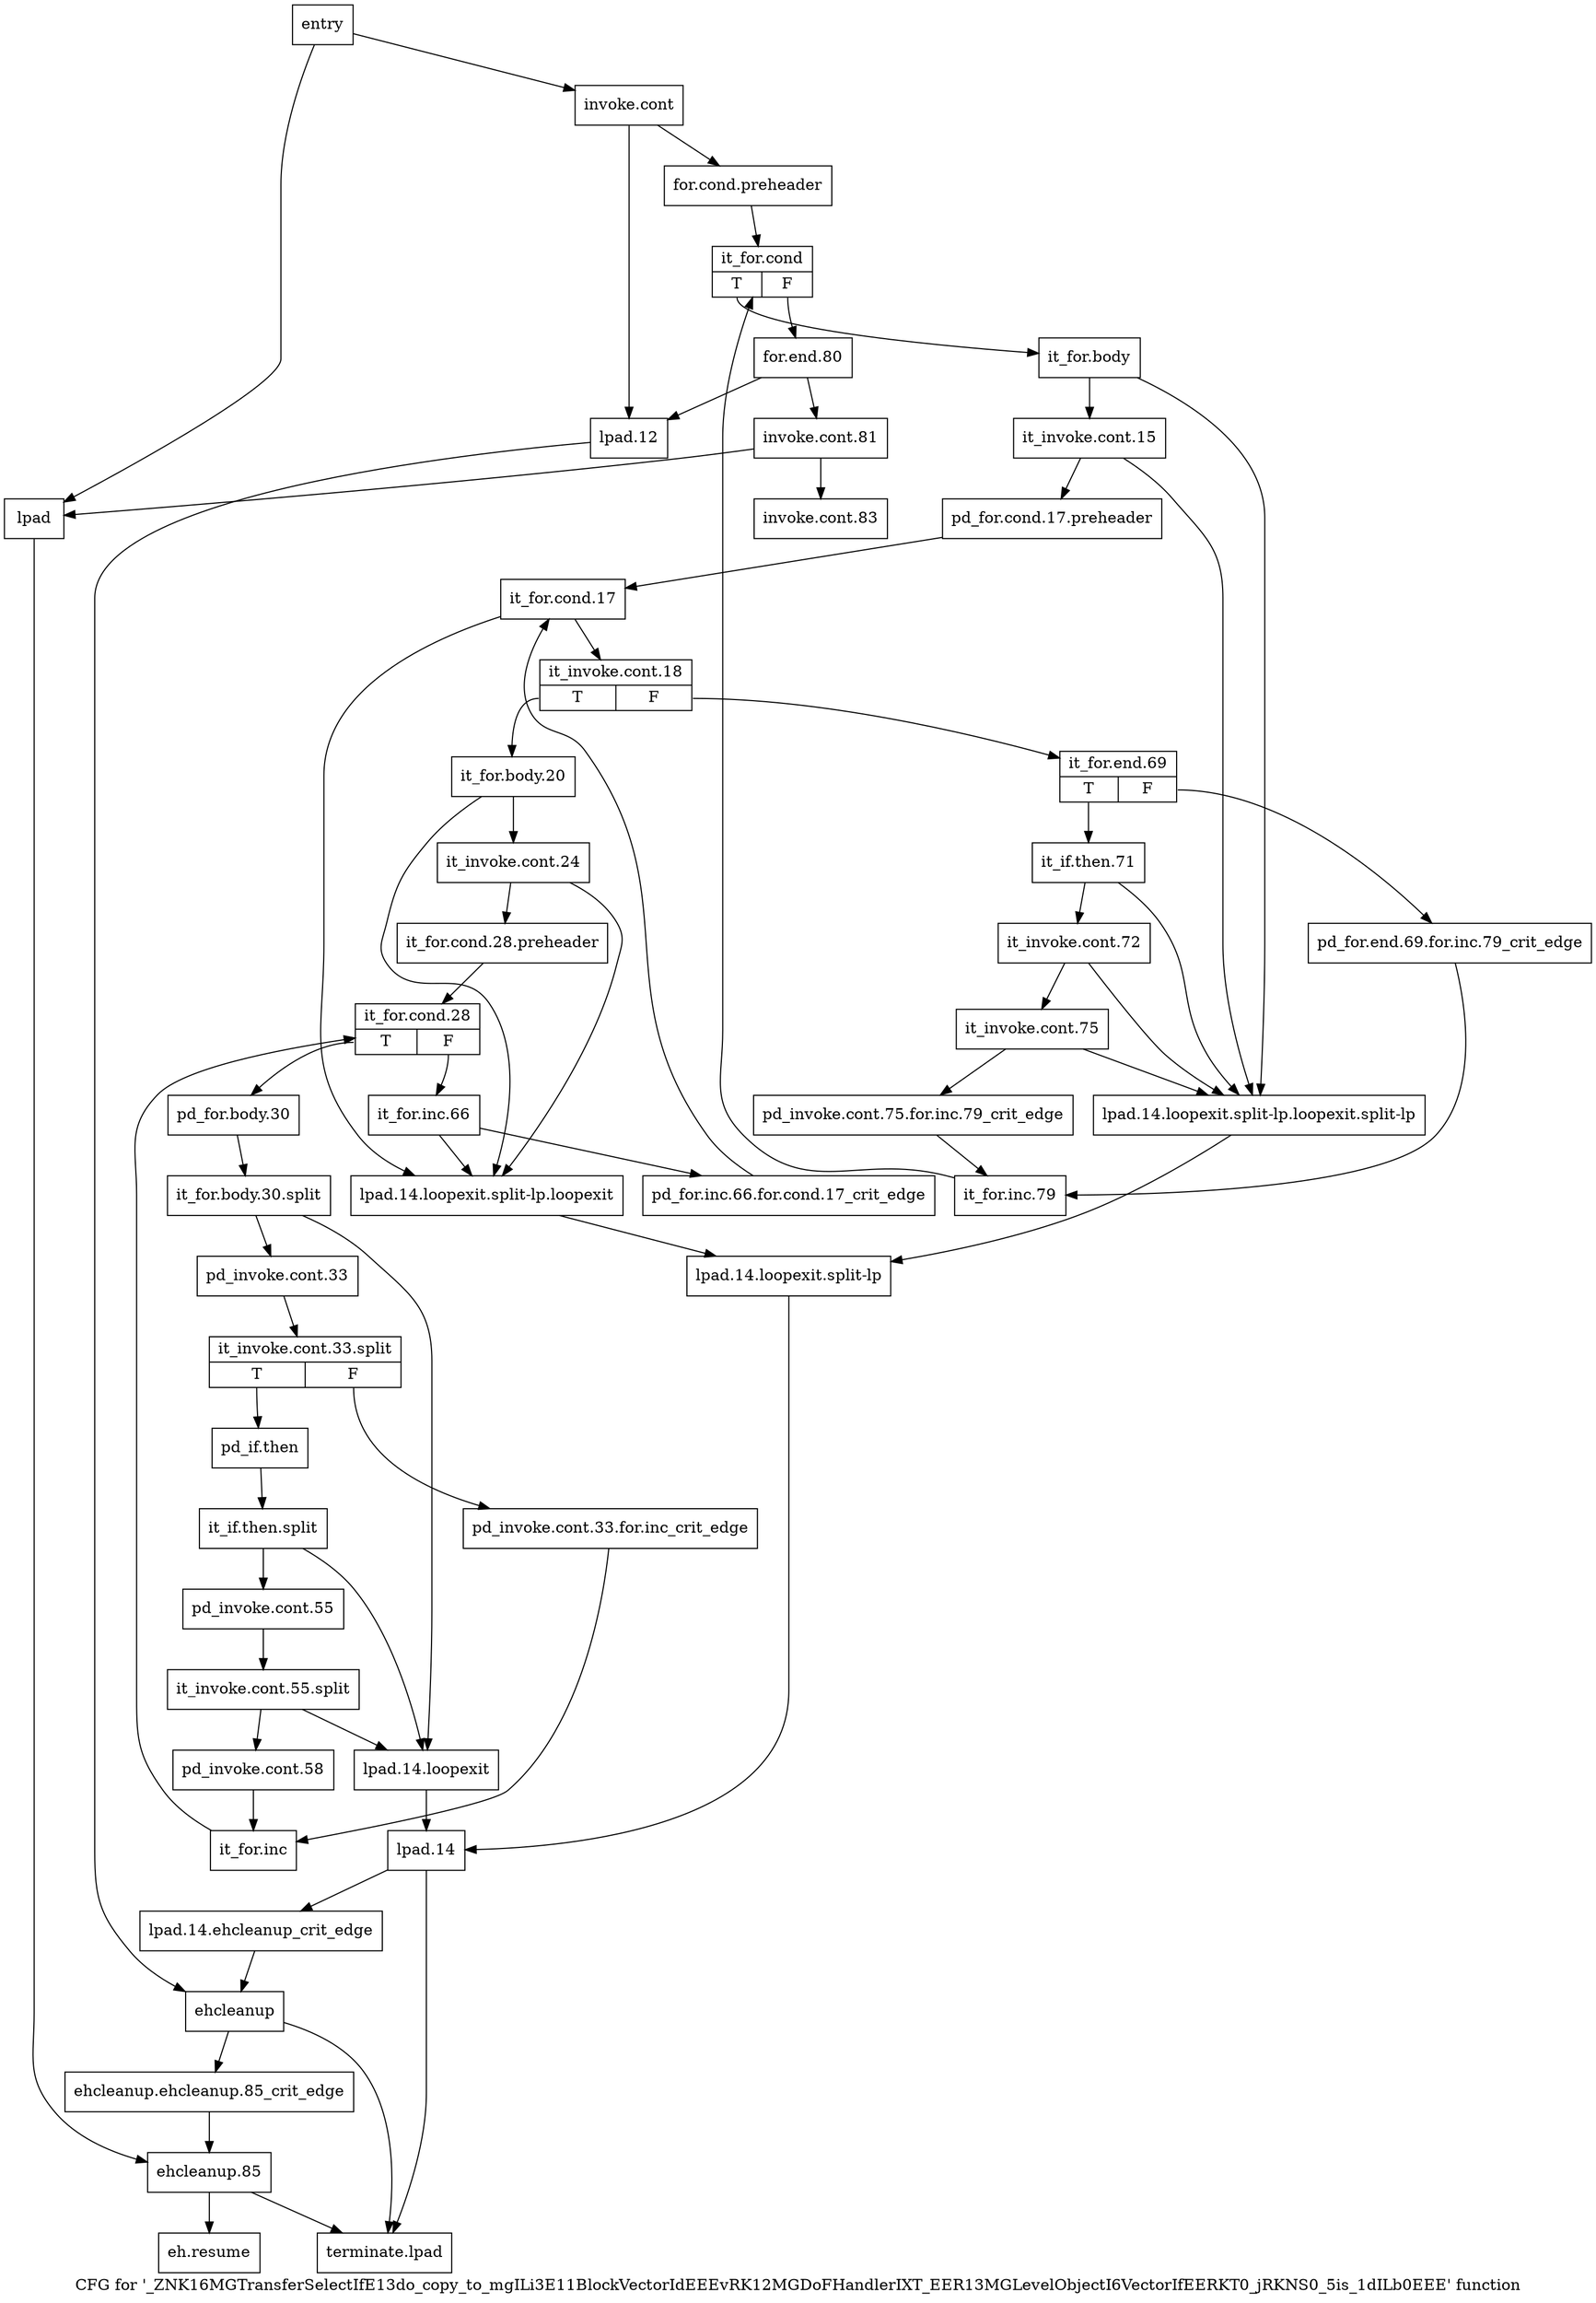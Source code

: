 digraph "CFG for '_ZNK16MGTransferSelectIfE13do_copy_to_mgILi3E11BlockVectorIdEEEvRK12MGDoFHandlerIXT_EER13MGLevelObjectI6VectorIfEERKT0_jRKNS0_5is_1dILb0EEE' function" {
	label="CFG for '_ZNK16MGTransferSelectIfE13do_copy_to_mgILi3E11BlockVectorIdEEEvRK12MGDoFHandlerIXT_EER13MGLevelObjectI6VectorIfEERKT0_jRKNS0_5is_1dILb0EEE' function";

	Node0x6582b30 [shape=record,label="{entry}"];
	Node0x6582b30 -> Node0x6582b80;
	Node0x6582b30 -> Node0x6583120;
	Node0x6582b80 [shape=record,label="{invoke.cont}"];
	Node0x6582b80 -> Node0x6582bd0;
	Node0x6582b80 -> Node0x6583170;
	Node0x6582bd0 [shape=record,label="{for.cond.preheader}"];
	Node0x6582bd0 -> Node0x6582c20;
	Node0x6582c20 [shape=record,label="{it_for.cond|{<s0>T|<s1>F}}"];
	Node0x6582c20:s0 -> Node0x6582c70;
	Node0x6582c20:s1 -> Node0x65836c0;
	Node0x6582c70 [shape=record,label="{it_for.body}"];
	Node0x6582c70 -> Node0x6582cc0;
	Node0x6582c70 -> Node0x6583260;
	Node0x6582cc0 [shape=record,label="{it_invoke.cont.15}"];
	Node0x6582cc0 -> Node0x6582d10;
	Node0x6582cc0 -> Node0x6583260;
	Node0x6582d10 [shape=record,label="{pd_for.cond.17.preheader}"];
	Node0x6582d10 -> Node0x6582d60;
	Node0x6582d60 [shape=record,label="{it_for.cond.17}"];
	Node0x6582d60 -> Node0x6582db0;
	Node0x6582d60 -> Node0x6583210;
	Node0x6582db0 [shape=record,label="{it_invoke.cont.18|{<s0>T|<s1>F}}"];
	Node0x6582db0:s0 -> Node0x6582e00;
	Node0x6582db0:s1 -> Node0x6583490;
	Node0x6582e00 [shape=record,label="{it_for.body.20}"];
	Node0x6582e00 -> Node0x6582e50;
	Node0x6582e00 -> Node0x6583210;
	Node0x6582e50 [shape=record,label="{it_invoke.cont.24}"];
	Node0x6582e50 -> Node0x6582ea0;
	Node0x6582e50 -> Node0x6583210;
	Node0x6582ea0 [shape=record,label="{it_for.cond.28.preheader}"];
	Node0x6582ea0 -> Node0x6582ef0;
	Node0x6582ef0 [shape=record,label="{it_for.cond.28|{<s0>T|<s1>F}}"];
	Node0x6582ef0:s0 -> Node0x6582f40;
	Node0x6582ef0:s1 -> Node0x65833f0;
	Node0x6582f40 [shape=record,label="{pd_for.body.30}"];
	Node0x6582f40 -> Node0xacda730;
	Node0xacda730 [shape=record,label="{it_for.body.30.split}"];
	Node0xacda730 -> Node0x6582f90;
	Node0xacda730 -> Node0x65831c0;
	Node0x6582f90 [shape=record,label="{pd_invoke.cont.33}"];
	Node0x6582f90 -> Node0xacf8e40;
	Node0xacf8e40 [shape=record,label="{it_invoke.cont.33.split|{<s0>T|<s1>F}}"];
	Node0xacf8e40:s0 -> Node0x6583030;
	Node0xacf8e40:s1 -> Node0x6582fe0;
	Node0x6582fe0 [shape=record,label="{pd_invoke.cont.33.for.inc_crit_edge}"];
	Node0x6582fe0 -> Node0x65833a0;
	Node0x6583030 [shape=record,label="{pd_if.then}"];
	Node0x6583030 -> Node0xaca1d80;
	Node0xaca1d80 [shape=record,label="{it_if.then.split}"];
	Node0xaca1d80 -> Node0x6583080;
	Node0xaca1d80 -> Node0x65831c0;
	Node0x6583080 [shape=record,label="{pd_invoke.cont.55}"];
	Node0x6583080 -> Node0xacf9040;
	Node0xacf9040 [shape=record,label="{it_invoke.cont.55.split}"];
	Node0xacf9040 -> Node0x65830d0;
	Node0xacf9040 -> Node0x65831c0;
	Node0x65830d0 [shape=record,label="{pd_invoke.cont.58}"];
	Node0x65830d0 -> Node0x65833a0;
	Node0x6583120 [shape=record,label="{lpad}"];
	Node0x6583120 -> Node0x6583850;
	Node0x6583170 [shape=record,label="{lpad.12}"];
	Node0x6583170 -> Node0x65837b0;
	Node0x65831c0 [shape=record,label="{lpad.14.loopexit}"];
	Node0x65831c0 -> Node0x6583300;
	Node0x6583210 [shape=record,label="{lpad.14.loopexit.split-lp.loopexit}"];
	Node0x6583210 -> Node0x65832b0;
	Node0x6583260 [shape=record,label="{lpad.14.loopexit.split-lp.loopexit.split-lp}"];
	Node0x6583260 -> Node0x65832b0;
	Node0x65832b0 [shape=record,label="{lpad.14.loopexit.split-lp}"];
	Node0x65832b0 -> Node0x6583300;
	Node0x6583300 [shape=record,label="{lpad.14}"];
	Node0x6583300 -> Node0x6583350;
	Node0x6583300 -> Node0x65838f0;
	Node0x6583350 [shape=record,label="{lpad.14.ehcleanup_crit_edge}"];
	Node0x6583350 -> Node0x65837b0;
	Node0x65833a0 [shape=record,label="{it_for.inc}"];
	Node0x65833a0 -> Node0x6582ef0;
	Node0x65833f0 [shape=record,label="{it_for.inc.66}"];
	Node0x65833f0 -> Node0x6583440;
	Node0x65833f0 -> Node0x6583210;
	Node0x6583440 [shape=record,label="{pd_for.inc.66.for.cond.17_crit_edge}"];
	Node0x6583440 -> Node0x6582d60;
	Node0x6583490 [shape=record,label="{it_for.end.69|{<s0>T|<s1>F}}"];
	Node0x6583490:s0 -> Node0x6583530;
	Node0x6583490:s1 -> Node0x65834e0;
	Node0x65834e0 [shape=record,label="{pd_for.end.69.for.inc.79_crit_edge}"];
	Node0x65834e0 -> Node0x6583670;
	Node0x6583530 [shape=record,label="{it_if.then.71}"];
	Node0x6583530 -> Node0x6583580;
	Node0x6583530 -> Node0x6583260;
	Node0x6583580 [shape=record,label="{it_invoke.cont.72}"];
	Node0x6583580 -> Node0x65835d0;
	Node0x6583580 -> Node0x6583260;
	Node0x65835d0 [shape=record,label="{it_invoke.cont.75}"];
	Node0x65835d0 -> Node0x6583620;
	Node0x65835d0 -> Node0x6583260;
	Node0x6583620 [shape=record,label="{pd_invoke.cont.75.for.inc.79_crit_edge}"];
	Node0x6583620 -> Node0x6583670;
	Node0x6583670 [shape=record,label="{it_for.inc.79}"];
	Node0x6583670 -> Node0x6582c20;
	Node0x65836c0 [shape=record,label="{for.end.80}"];
	Node0x65836c0 -> Node0x6583710;
	Node0x65836c0 -> Node0x6583170;
	Node0x6583710 [shape=record,label="{invoke.cont.81}"];
	Node0x6583710 -> Node0x6583760;
	Node0x6583710 -> Node0x6583120;
	Node0x6583760 [shape=record,label="{invoke.cont.83}"];
	Node0x65837b0 [shape=record,label="{ehcleanup}"];
	Node0x65837b0 -> Node0x6583800;
	Node0x65837b0 -> Node0x65838f0;
	Node0x6583800 [shape=record,label="{ehcleanup.ehcleanup.85_crit_edge}"];
	Node0x6583800 -> Node0x6583850;
	Node0x6583850 [shape=record,label="{ehcleanup.85}"];
	Node0x6583850 -> Node0x65838a0;
	Node0x6583850 -> Node0x65838f0;
	Node0x65838a0 [shape=record,label="{eh.resume}"];
	Node0x65838f0 [shape=record,label="{terminate.lpad}"];
}
